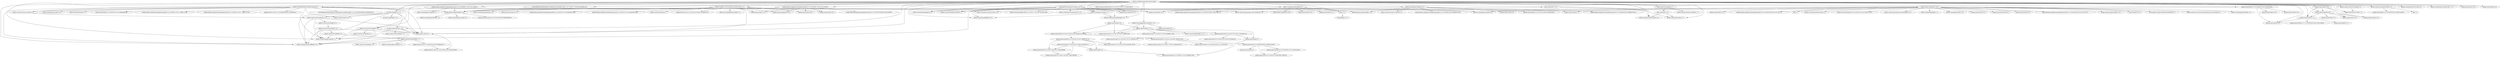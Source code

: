 digraph dependencies {
"github.com/gilperopiola/grpc-gateway-impl" -> "buf.build/gen/go/bufbuild/protovalidate/protocolbuffers/go@v1.34.2-20240717164558-a6c49f84cc0f.2";
"github.com/gilperopiola/grpc-gateway-impl" -> "filippo.io/edwards25519@v1.1.0";
"github.com/gilperopiola/grpc-gateway-impl" -> "github.com/antlr4-go/antlr/v4@v4.13.1";
"github.com/gilperopiola/grpc-gateway-impl" -> "github.com/bufbuild/protovalidate-go@v0.6.3";
"github.com/gilperopiola/grpc-gateway-impl" -> "github.com/davecgh/go-spew@v1.1.1";
"github.com/gilperopiola/grpc-gateway-impl" -> "github.com/gilperopiola/god@v0.1.8";
"github.com/gilperopiola/grpc-gateway-impl" -> "github.com/go-sql-driver/mysql@v1.8.1";
"github.com/gilperopiola/grpc-gateway-impl" -> "github.com/golang-jwt/jwt/v4@v4.5.0";
"github.com/gilperopiola/grpc-gateway-impl" -> "github.com/golang/snappy@v0.0.4";
"github.com/gilperopiola/grpc-gateway-impl" -> "github.com/google/cel-go@v0.21.0";
"github.com/gilperopiola/grpc-gateway-impl" -> "github.com/grpc-ecosystem/grpc-gateway/v2@v2.21.0";
"github.com/gilperopiola/grpc-gateway-impl" -> "github.com/jinzhu/inflection@v1.0.0";
"github.com/gilperopiola/grpc-gateway-impl" -> "github.com/jinzhu/now@v1.1.5";
"github.com/gilperopiola/grpc-gateway-impl" -> "github.com/klauspost/compress@v1.17.9";
"github.com/gilperopiola/grpc-gateway-impl" -> "github.com/montanaflynn/stats@v0.7.1";
"github.com/gilperopiola/grpc-gateway-impl" -> "github.com/pmezard/go-difflib@v1.0.0";
"github.com/gilperopiola/grpc-gateway-impl" -> "github.com/rogpeppe/go-internal@v1.12.0";
"github.com/gilperopiola/grpc-gateway-impl" -> "github.com/stoewer/go-strcase@v1.3.0";
"github.com/gilperopiola/grpc-gateway-impl" -> "github.com/stretchr/testify@v1.9.0";
"github.com/gilperopiola/grpc-gateway-impl" -> "github.com/xdg-go/pbkdf2@v1.0.0";
"github.com/gilperopiola/grpc-gateway-impl" -> "github.com/xdg-go/scram@v1.1.2";
"github.com/gilperopiola/grpc-gateway-impl" -> "github.com/xdg-go/stringprep@v1.0.4";
"github.com/gilperopiola/grpc-gateway-impl" -> "github.com/youmark/pkcs8@v0.0.0-20240726163527-a2c0da244d78";
"github.com/gilperopiola/grpc-gateway-impl" -> "go@1.22.3";
"github.com/gilperopiola/grpc-gateway-impl" -> "go.mongodb.org/mongo-driver@v1.16.1";
"github.com/gilperopiola/grpc-gateway-impl" -> "go.uber.org/multierr@v1.10.0";
"github.com/gilperopiola/grpc-gateway-impl" -> "go.uber.org/zap@v1.27.0";
"github.com/gilperopiola/grpc-gateway-impl" -> "golang.org/x/crypto@v0.26.0";
"github.com/gilperopiola/grpc-gateway-impl" -> "golang.org/x/exp@v0.0.0-20240808152545-0cdaa3abc0fa";
"github.com/gilperopiola/grpc-gateway-impl" -> "golang.org/x/net@v0.28.0";
"github.com/gilperopiola/grpc-gateway-impl" -> "golang.org/x/sync@v0.8.0";
"github.com/gilperopiola/grpc-gateway-impl" -> "golang.org/x/sys@v0.24.0";
"github.com/gilperopiola/grpc-gateway-impl" -> "golang.org/x/text@v0.17.0";
"github.com/gilperopiola/grpc-gateway-impl" -> "golang.org/x/time@v0.6.0";
"github.com/gilperopiola/grpc-gateway-impl" -> "google.golang.org/genproto/googleapis/api@v0.0.0-20240808171019-573a1156607a";
"github.com/gilperopiola/grpc-gateway-impl" -> "google.golang.org/genproto/googleapis/rpc@v0.0.0-20240808171019-573a1156607a";
"github.com/gilperopiola/grpc-gateway-impl" -> "google.golang.org/grpc@v1.65.0";
"github.com/gilperopiola/grpc-gateway-impl" -> "google.golang.org/protobuf@v1.34.2";
"github.com/gilperopiola/grpc-gateway-impl" -> "gopkg.in/yaml.v3@v3.0.1";
"github.com/gilperopiola/grpc-gateway-impl" -> "gorm.io/driver/mysql@v1.5.7";
"github.com/gilperopiola/grpc-gateway-impl" -> "gorm.io/gorm@v1.25.11";
"buf.build/gen/go/bufbuild/protovalidate/protocolbuffers/go@v1.34.2-20240717164558-a6c49f84cc0f.2" -> "google.golang.org/protobuf@v1.34.2";
"github.com/antlr4-go/antlr/v4@v4.13.1" -> "golang.org/x/exp@v0.0.0-20240506185415-9bf2ced13842";
"github.com/antlr4-go/antlr/v4@v4.13.1" -> "go@1.22";
"github.com/bufbuild/protovalidate-go@v0.6.3" -> "buf.build/gen/go/bufbuild/protovalidate/protocolbuffers/go@v1.34.2-20240508200655-46a4cf4ba109.2";
"github.com/bufbuild/protovalidate-go@v0.6.3" -> "github.com/envoyproxy/protoc-gen-validate@v1.0.4";
"github.com/bufbuild/protovalidate-go@v0.6.3" -> "github.com/google/cel-go@v0.20.1";
"github.com/bufbuild/protovalidate-go@v0.6.3" -> "github.com/stretchr/testify@v1.9.0";
"github.com/bufbuild/protovalidate-go@v0.6.3" -> "google.golang.org/protobuf@v1.34.2";
"github.com/bufbuild/protovalidate-go@v0.6.3" -> "github.com/antlr4-go/antlr/v4@v4.13.0";
"github.com/bufbuild/protovalidate-go@v0.6.3" -> "github.com/davecgh/go-spew@v1.1.1";
"github.com/bufbuild/protovalidate-go@v0.6.3" -> "github.com/kr/pretty@v0.1.0";
"github.com/bufbuild/protovalidate-go@v0.6.3" -> "github.com/kr/text@v0.2.0";
"github.com/bufbuild/protovalidate-go@v0.6.3" -> "github.com/pmezard/go-difflib@v1.0.0";
"github.com/bufbuild/protovalidate-go@v0.6.3" -> "github.com/stoewer/go-strcase@v1.3.0";
"github.com/bufbuild/protovalidate-go@v0.6.3" -> "golang.org/x/exp@v0.0.0-20240325151524-a685a6edb6d8";
"github.com/bufbuild/protovalidate-go@v0.6.3" -> "golang.org/x/text@v0.14.0";
"github.com/bufbuild/protovalidate-go@v0.6.3" -> "google.golang.org/genproto/googleapis/api@v0.0.0-20240401170217-c3f982113cda";
"github.com/bufbuild/protovalidate-go@v0.6.3" -> "google.golang.org/genproto/googleapis/rpc@v0.0.0-20240401170217-c3f982113cda";
"github.com/bufbuild/protovalidate-go@v0.6.3" -> "gopkg.in/check.v1@v1.0.0-20190902080502-41f04d3bba15";
"github.com/bufbuild/protovalidate-go@v0.6.3" -> "gopkg.in/yaml.v3@v3.0.1";
"github.com/gilperopiola/god@v0.1.8" -> "golang.org/x/net@v0.22.0";
"github.com/gilperopiola/god@v0.1.8" -> "golang.org/x/sys@v0.18.0";
"github.com/gilperopiola/god@v0.1.8" -> "golang.org/x/text@v0.14.0";
"github.com/gilperopiola/god@v0.1.8" -> "google.golang.org/genproto/googleapis/rpc@v0.0.0-20240318140521-94a12d6c2237";
"github.com/gilperopiola/god@v0.1.8" -> "google.golang.org/grpc@v1.64.0";
"github.com/gilperopiola/god@v0.1.8" -> "google.golang.org/protobuf@v1.33.0";
"github.com/gilperopiola/god@v0.1.8" -> "go@1.22.3";
"github.com/go-sql-driver/mysql@v1.8.1" -> "filippo.io/edwards25519@v1.1.0";
"github.com/google/cel-go@v0.21.0" -> "github.com/antlr4-go/antlr/v4@v4.13.0";
"github.com/google/cel-go@v0.21.0" -> "github.com/stoewer/go-strcase@v1.2.0";
"github.com/google/cel-go@v0.21.0" -> "golang.org/x/text@v0.9.0";
"github.com/google/cel-go@v0.21.0" -> "google.golang.org/genproto/googleapis/api@v0.0.0-20230803162519-f966b187b2e5";
"github.com/google/cel-go@v0.21.0" -> "google.golang.org/protobuf@v1.33.0";
"github.com/google/cel-go@v0.21.0" -> "golang.org/x/exp@v0.0.0-20230515195305-f3d0a9c9a5cc";
"github.com/google/cel-go@v0.21.0" -> "google.golang.org/genproto/googleapis/rpc@v0.0.0-20230803162519-f966b187b2e5";
"github.com/grpc-ecosystem/grpc-gateway/v2@v2.21.0" -> "github.com/antihax/optional@v1.0.0";
"github.com/grpc-ecosystem/grpc-gateway/v2@v2.21.0" -> "github.com/google/go-cmp@v0.6.0";
"github.com/grpc-ecosystem/grpc-gateway/v2@v2.21.0" -> "github.com/rogpeppe/fastuuid@v1.2.0";
"github.com/grpc-ecosystem/grpc-gateway/v2@v2.21.0" -> "golang.org/x/oauth2@v0.21.0";
"github.com/grpc-ecosystem/grpc-gateway/v2@v2.21.0" -> "golang.org/x/text@v0.16.0";
"github.com/grpc-ecosystem/grpc-gateway/v2@v2.21.0" -> "google.golang.org/genproto/googleapis/api@v0.0.0-20240723171418-e6d459c13d2a";
"github.com/grpc-ecosystem/grpc-gateway/v2@v2.21.0" -> "google.golang.org/genproto/googleapis/rpc@v0.0.0-20240723171418-e6d459c13d2a";
"github.com/grpc-ecosystem/grpc-gateway/v2@v2.21.0" -> "google.golang.org/grpc@v1.64.1";
"github.com/grpc-ecosystem/grpc-gateway/v2@v2.21.0" -> "google.golang.org/protobuf@v1.34.2";
"github.com/grpc-ecosystem/grpc-gateway/v2@v2.21.0" -> "gopkg.in/yaml.v3@v3.0.1";
"github.com/grpc-ecosystem/grpc-gateway/v2@v2.21.0" -> "github.com/kr/pretty@v0.3.1";
"github.com/grpc-ecosystem/grpc-gateway/v2@v2.21.0" -> "golang.org/x/net@v0.26.0";
"github.com/grpc-ecosystem/grpc-gateway/v2@v2.21.0" -> "golang.org/x/sys@v0.21.0";
"github.com/grpc-ecosystem/grpc-gateway/v2@v2.21.0" -> "gopkg.in/check.v1@v1.0.0-20201130134442-10cb98267c6c";
"github.com/rogpeppe/go-internal@v1.12.0" -> "golang.org/x/mod@v0.9.0";
"github.com/rogpeppe/go-internal@v1.12.0" -> "golang.org/x/sys@v0.0.0-20220722155257-8c9f86f7a55f";
"github.com/rogpeppe/go-internal@v1.12.0" -> "golang.org/x/tools@v0.1.12";
"github.com/stoewer/go-strcase@v1.3.0" -> "github.com/stretchr/testify@v1.8.1";
"github.com/stretchr/testify@v1.9.0" -> "github.com/davecgh/go-spew@v1.1.1";
"github.com/stretchr/testify@v1.9.0" -> "github.com/pmezard/go-difflib@v1.0.0";
"github.com/stretchr/testify@v1.9.0" -> "github.com/stretchr/objx@v0.5.2";
"github.com/stretchr/testify@v1.9.0" -> "gopkg.in/yaml.v3@v3.0.1";
"github.com/xdg-go/scram@v1.1.2" -> "github.com/xdg-go/pbkdf2@v1.0.0";
"github.com/xdg-go/scram@v1.1.2" -> "github.com/xdg-go/stringprep@v1.0.4";
"github.com/xdg-go/stringprep@v1.0.4" -> "golang.org/x/text@v0.3.8";
"github.com/youmark/pkcs8@v0.0.0-20240726163527-a2c0da244d78" -> "golang.org/x/crypto@v0.22.0";
"go@1.22.3" -> "toolchain@go1.22.3";
"go.mongodb.org/mongo-driver@v1.16.1" -> "github.com/davecgh/go-spew@v1.1.1";
"go.mongodb.org/mongo-driver@v1.16.1" -> "github.com/golang/snappy@v0.0.4";
"go.mongodb.org/mongo-driver@v1.16.1" -> "github.com/google/go-cmp@v0.6.0";
"go.mongodb.org/mongo-driver@v1.16.1" -> "github.com/klauspost/compress@v1.13.6";
"go.mongodb.org/mongo-driver@v1.16.1" -> "github.com/montanaflynn/stats@v0.7.1";
"go.mongodb.org/mongo-driver@v1.16.1" -> "github.com/xdg-go/scram@v1.1.2";
"go.mongodb.org/mongo-driver@v1.16.1" -> "github.com/xdg-go/stringprep@v1.0.4";
"go.mongodb.org/mongo-driver@v1.16.1" -> "github.com/youmark/pkcs8@v0.0.0-20181117223130-1be2e3e5546d";
"go.mongodb.org/mongo-driver@v1.16.1" -> "golang.org/x/crypto@v0.22.0";
"go.mongodb.org/mongo-driver@v1.16.1" -> "golang.org/x/sync@v0.7.0";
"go.mongodb.org/mongo-driver@v1.16.1" -> "github.com/xdg-go/pbkdf2@v1.0.0";
"go.mongodb.org/mongo-driver@v1.16.1" -> "golang.org/x/text@v0.14.0";
"go.uber.org/multierr@v1.10.0" -> "github.com/stretchr/testify@v1.7.0";
"go.uber.org/multierr@v1.10.0" -> "github.com/davecgh/go-spew@v1.1.1";
"go.uber.org/multierr@v1.10.0" -> "github.com/pmezard/go-difflib@v1.0.0";
"go.uber.org/multierr@v1.10.0" -> "gopkg.in/yaml.v3@v3.0.1";
"go.uber.org/zap@v1.27.0" -> "github.com/stretchr/testify@v1.8.1";
"go.uber.org/zap@v1.27.0" -> "go.uber.org/goleak@v1.3.0";
"go.uber.org/zap@v1.27.0" -> "go.uber.org/multierr@v1.10.0";
"go.uber.org/zap@v1.27.0" -> "gopkg.in/yaml.v3@v3.0.1";
"go.uber.org/zap@v1.27.0" -> "github.com/davecgh/go-spew@v1.1.1";
"go.uber.org/zap@v1.27.0" -> "github.com/kr/text@v0.2.0";
"go.uber.org/zap@v1.27.0" -> "github.com/pmezard/go-difflib@v1.0.0";
"golang.org/x/crypto@v0.26.0" -> "golang.org/x/net@v0.21.0";
"golang.org/x/crypto@v0.26.0" -> "golang.org/x/sys@v0.23.0";
"golang.org/x/crypto@v0.26.0" -> "golang.org/x/term@v0.23.0";
"golang.org/x/crypto@v0.26.0" -> "golang.org/x/text@v0.17.0";
"golang.org/x/exp@v0.0.0-20240808152545-0cdaa3abc0fa" -> "github.com/google/go-cmp@v0.6.0";
"golang.org/x/exp@v0.0.0-20240808152545-0cdaa3abc0fa" -> "golang.org/x/mod@v0.20.0";
"golang.org/x/exp@v0.0.0-20240808152545-0cdaa3abc0fa" -> "golang.org/x/tools@v0.24.0";
"golang.org/x/exp@v0.0.0-20240808152545-0cdaa3abc0fa" -> "golang.org/x/sync@v0.8.0";
"golang.org/x/net@v0.28.0" -> "golang.org/x/crypto@v0.26.0";
"golang.org/x/net@v0.28.0" -> "golang.org/x/sys@v0.23.0";
"golang.org/x/net@v0.28.0" -> "golang.org/x/term@v0.23.0";
"golang.org/x/net@v0.28.0" -> "golang.org/x/text@v0.17.0";
"golang.org/x/text@v0.17.0" -> "golang.org/x/tools@v0.21.1-0.20240508182429-e35e4ccd0d2d";
"golang.org/x/text@v0.17.0" -> "golang.org/x/mod@v0.17.0";
"golang.org/x/text@v0.17.0" -> "golang.org/x/sync@v0.8.0";
"google.golang.org/genproto/googleapis/api@v0.0.0-20240808171019-573a1156607a" -> "google.golang.org/genproto/googleapis/rpc@v0.0.0-20240730163845-b1a4ccb954bf";
"google.golang.org/genproto/googleapis/api@v0.0.0-20240808171019-573a1156607a" -> "google.golang.org/grpc@v1.64.1";
"google.golang.org/genproto/googleapis/api@v0.0.0-20240808171019-573a1156607a" -> "google.golang.org/protobuf@v1.34.2";
"google.golang.org/genproto/googleapis/api@v0.0.0-20240808171019-573a1156607a" -> "golang.org/x/net@v0.26.0";
"google.golang.org/genproto/googleapis/api@v0.0.0-20240808171019-573a1156607a" -> "golang.org/x/sys@v0.21.0";
"google.golang.org/genproto/googleapis/api@v0.0.0-20240808171019-573a1156607a" -> "golang.org/x/text@v0.16.0";
"google.golang.org/genproto/googleapis/rpc@v0.0.0-20240808171019-573a1156607a" -> "google.golang.org/protobuf@v1.34.2";
"google.golang.org/genproto/googleapis/rpc@v0.0.0-20240808171019-573a1156607a" -> "github.com/google/go-cmp@v0.5.9";
"google.golang.org/grpc@v1.65.0" -> "github.com/cespare/xxhash/v2@v2.3.0";
"google.golang.org/grpc@v1.65.0" -> "github.com/cncf/xds/go@v0.0.0-20240423153145-555b57ec207b";
"google.golang.org/grpc@v1.65.0" -> "github.com/envoyproxy/go-control-plane@v0.12.0";
"google.golang.org/grpc@v1.65.0" -> "github.com/golang/glog@v1.2.1";
"google.golang.org/grpc@v1.65.0" -> "github.com/google/go-cmp@v0.6.0";
"google.golang.org/grpc@v1.65.0" -> "github.com/google/uuid@v1.6.0";
"google.golang.org/grpc@v1.65.0" -> "golang.org/x/net@v0.25.0";
"google.golang.org/grpc@v1.65.0" -> "golang.org/x/oauth2@v0.20.0";
"google.golang.org/grpc@v1.65.0" -> "golang.org/x/sync@v0.7.0";
"google.golang.org/grpc@v1.65.0" -> "golang.org/x/sys@v0.20.0";
"google.golang.org/grpc@v1.65.0" -> "google.golang.org/genproto/googleapis/rpc@v0.0.0-20240528184218-531527333157";
"google.golang.org/grpc@v1.65.0" -> "google.golang.org/protobuf@v1.34.1";
"google.golang.org/grpc@v1.65.0" -> "cel.dev/expr@v0.15.0";
"google.golang.org/grpc@v1.65.0" -> "cloud.google.com/go/compute/metadata@v0.3.0";
"google.golang.org/grpc@v1.65.0" -> "github.com/census-instrumentation/opencensus-proto@v0.4.1";
"google.golang.org/grpc@v1.65.0" -> "github.com/envoyproxy/protoc-gen-validate@v1.0.4";
"google.golang.org/grpc@v1.65.0" -> "github.com/golang/protobuf@v1.5.4";
"google.golang.org/grpc@v1.65.0" -> "golang.org/x/text@v0.15.0";
"google.golang.org/grpc@v1.65.0" -> "google.golang.org/genproto/googleapis/api@v0.0.0-20240528184218-531527333157";
"google.golang.org/grpc@v1.65.0" -> "go@1.21";
"google.golang.org/protobuf@v1.34.2" -> "github.com/golang/protobuf@v1.5.0";
"google.golang.org/protobuf@v1.34.2" -> "github.com/google/go-cmp@v0.5.5";
"google.golang.org/protobuf@v1.34.2" -> "golang.org/x/xerrors@v0.0.0-20191204190536-9bdfabe68543";
"gopkg.in/yaml.v3@v3.0.1" -> "gopkg.in/check.v1@v0.0.0-20161208181325-20d25e280405";
"gorm.io/driver/mysql@v1.5.7" -> "github.com/go-sql-driver/mysql@v1.7.0";
"gorm.io/driver/mysql@v1.5.7" -> "gorm.io/gorm@v1.25.7";
"gorm.io/gorm@v1.25.11" -> "github.com/jinzhu/inflection@v1.0.0";
"gorm.io/gorm@v1.25.11" -> "github.com/jinzhu/now@v1.1.5";
"gorm.io/gorm@v1.25.11" -> "golang.org/x/text@v0.14.0";
"golang.org/x/tools@v0.1.12" -> "github.com/yuin/goldmark@v1.4.13";
"golang.org/x/tools@v0.1.12" -> "golang.org/x/mod@v0.6.0-dev.0.20220419223038-86c51ed26bb4";
"golang.org/x/tools@v0.1.12" -> "golang.org/x/net@v0.0.0-20220722155237-a158d28d115b";
"golang.org/x/tools@v0.1.12" -> "golang.org/x/sync@v0.0.0-20220722155255-886fb9371eb4";
"golang.org/x/tools@v0.1.12" -> "golang.org/x/sys@v0.0.0-20220722155257-8c9f86f7a55f";
"golang.org/x/tools@v0.1.12" -> "golang.org/x/text@v0.3.7";
"github.com/stretchr/testify@v1.8.1" -> "github.com/davecgh/go-spew@v1.1.1";
"github.com/stretchr/testify@v1.8.1" -> "github.com/pmezard/go-difflib@v1.0.0";
"github.com/stretchr/testify@v1.8.1" -> "github.com/stretchr/objx@v0.5.0";
"github.com/stretchr/testify@v1.8.1" -> "gopkg.in/yaml.v3@v3.0.1";
"golang.org/x/text@v0.3.8" -> "golang.org/x/tools@v0.1.12";
"golang.org/x/text@v0.3.8" -> "golang.org/x/mod@v0.6.0-dev.0.20220419223038-86c51ed26bb4";
"golang.org/x/text@v0.3.8" -> "golang.org/x/sys@v0.0.0-20220722155257-8c9f86f7a55f";
"gorm.io/gorm@v1.25.7" -> "github.com/jinzhu/inflection@v1.0.0";
"gorm.io/gorm@v1.25.7" -> "github.com/jinzhu/now@v1.1.5";
"golang.org/x/mod@v0.6.0-dev.0.20220419223038-86c51ed26bb4" -> "golang.org/x/crypto@v0.0.0-20210921155107-089bfa567519";
"golang.org/x/mod@v0.6.0-dev.0.20220419223038-86c51ed26bb4" -> "golang.org/x/tools@v0.0.0-20191119224855-298f0cb1881e";
"golang.org/x/net@v0.0.0-20220722155237-a158d28d115b" -> "golang.org/x/sys@v0.0.0-20220520151302-bc2c85ada10a";
"golang.org/x/net@v0.0.0-20220722155237-a158d28d115b" -> "golang.org/x/term@v0.0.0-20210927222741-03fcf44c2211";
"golang.org/x/net@v0.0.0-20220722155237-a158d28d115b" -> "golang.org/x/text@v0.3.7";
"golang.org/x/text@v0.3.7" -> "golang.org/x/tools@v0.0.0-20180917221912-90fa682c2a6e";
"github.com/stretchr/objx@v0.5.0" -> "github.com/stretchr/testify@v1.8.0";
"golang.org/x/crypto@v0.0.0-20210921155107-089bfa567519" -> "golang.org/x/net@v0.0.0-20210226172049-e18ecbb05110";
"golang.org/x/crypto@v0.0.0-20210921155107-089bfa567519" -> "golang.org/x/sys@v0.0.0-20210615035016-665e8c7367d1";
"golang.org/x/crypto@v0.0.0-20210921155107-089bfa567519" -> "golang.org/x/term@v0.0.0-20201126162022-7de9c90e9dd1";
"golang.org/x/crypto@v0.0.0-20210921155107-089bfa567519" -> "golang.org/x/text@v0.3.3";
"golang.org/x/tools@v0.0.0-20191119224855-298f0cb1881e" -> "golang.org/x/net@v0.0.0-20190620200207-3b0461eec859";
"golang.org/x/tools@v0.0.0-20191119224855-298f0cb1881e" -> "golang.org/x/sync@v0.0.0-20190423024810-112230192c58";
"golang.org/x/tools@v0.0.0-20191119224855-298f0cb1881e" -> "golang.org/x/xerrors@v0.0.0-20190717185122-a985d3407aa7";
"golang.org/x/term@v0.0.0-20210927222741-03fcf44c2211" -> "golang.org/x/sys@v0.0.0-20210615035016-665e8c7367d1";
"github.com/stretchr/testify@v1.8.0" -> "github.com/davecgh/go-spew@v1.1.1";
"github.com/stretchr/testify@v1.8.0" -> "github.com/pmezard/go-difflib@v1.0.0";
"github.com/stretchr/testify@v1.8.0" -> "github.com/stretchr/objx@v0.4.0";
"github.com/stretchr/testify@v1.8.0" -> "gopkg.in/yaml.v3@v3.0.1";
"golang.org/x/net@v0.0.0-20210226172049-e18ecbb05110" -> "golang.org/x/sys@v0.0.0-20201119102817-f84b799fce68";
"golang.org/x/net@v0.0.0-20210226172049-e18ecbb05110" -> "golang.org/x/term@v0.0.0-20201126162022-7de9c90e9dd1";
"golang.org/x/net@v0.0.0-20210226172049-e18ecbb05110" -> "golang.org/x/text@v0.3.3";
"golang.org/x/term@v0.0.0-20201126162022-7de9c90e9dd1" -> "golang.org/x/sys@v0.0.0-20201119102817-f84b799fce68";
"golang.org/x/text@v0.3.3" -> "golang.org/x/tools@v0.0.0-20180917221912-90fa682c2a6e";
"golang.org/x/net@v0.0.0-20190620200207-3b0461eec859" -> "golang.org/x/crypto@v0.0.0-20190308221718-c2843e01d9a2";
"golang.org/x/net@v0.0.0-20190620200207-3b0461eec859" -> "golang.org/x/sys@v0.0.0-20190215142949-d0b11bdaac8a";
"golang.org/x/net@v0.0.0-20190620200207-3b0461eec859" -> "golang.org/x/text@v0.3.0";
"github.com/stretchr/objx@v0.4.0" -> "github.com/davecgh/go-spew@v1.1.1";
"github.com/stretchr/objx@v0.4.0" -> "github.com/stretchr/testify@v1.7.1";
"golang.org/x/crypto@v0.0.0-20190308221718-c2843e01d9a2" -> "golang.org/x/sys@v0.0.0-20190215142949-d0b11bdaac8a";
"github.com/stretchr/testify@v1.7.1" -> "github.com/davecgh/go-spew@v1.1.0";
"github.com/stretchr/testify@v1.7.1" -> "github.com/pmezard/go-difflib@v1.0.0";
"github.com/stretchr/testify@v1.7.1" -> "github.com/stretchr/objx@v0.1.0";
"github.com/stretchr/testify@v1.7.1" -> "gopkg.in/yaml.v3@v3.0.0-20200313102051-9f266ea9e77c";
"gopkg.in/yaml.v3@v3.0.0-20200313102051-9f266ea9e77c" -> "gopkg.in/check.v1@v0.0.0-20161208181325-20d25e280405";
}
